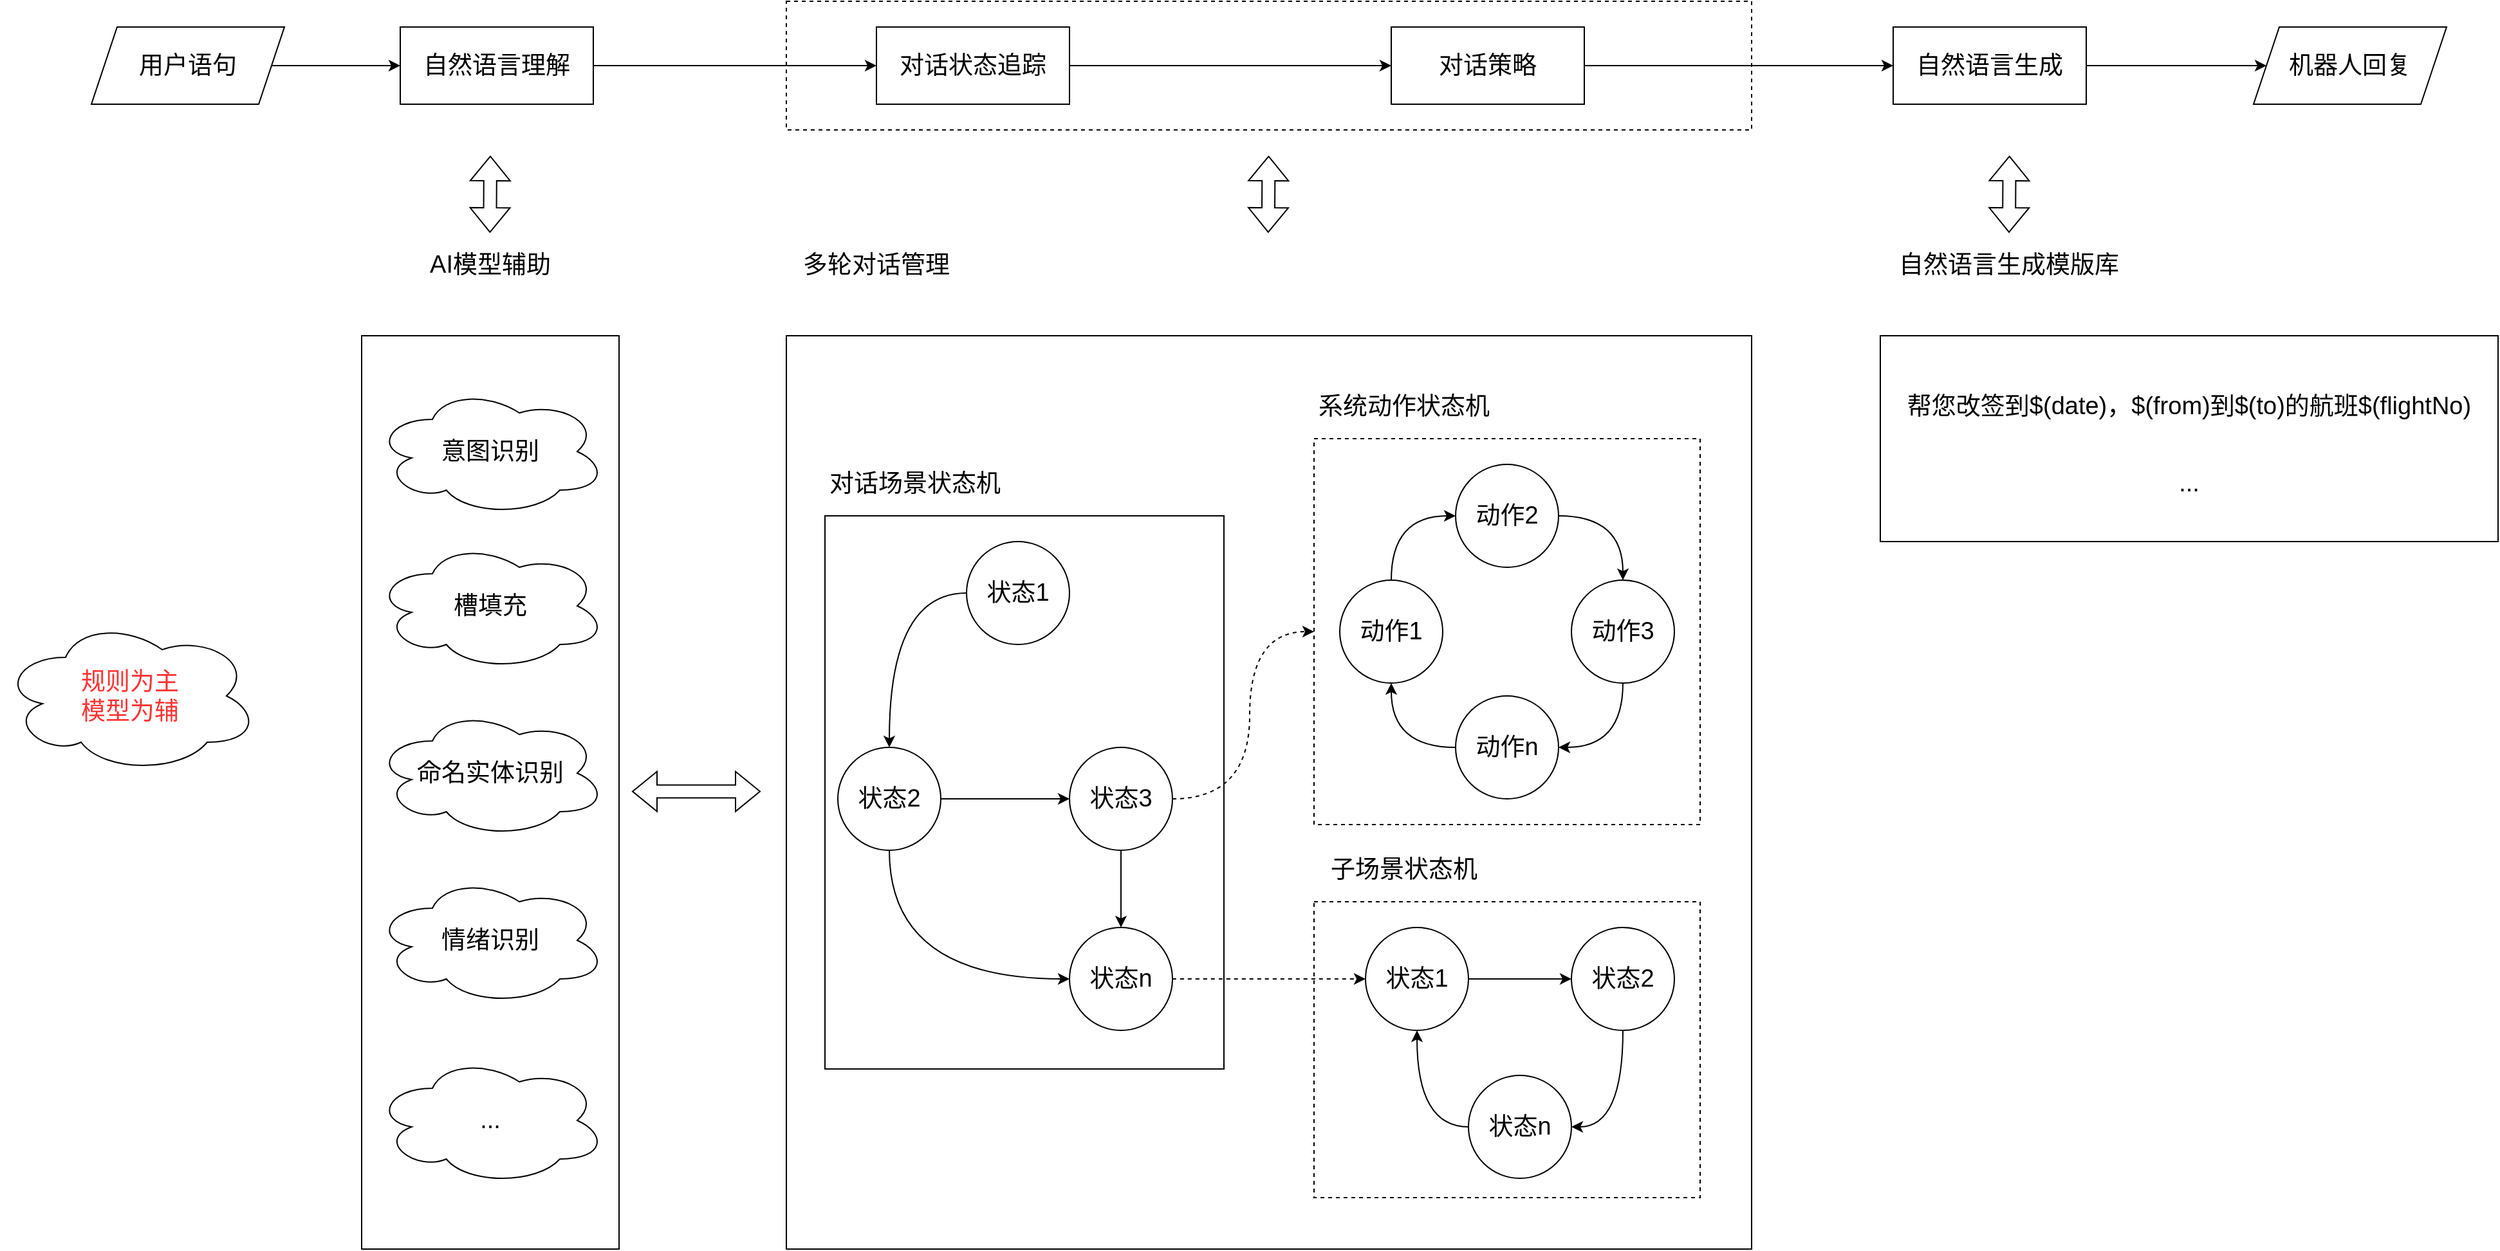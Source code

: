 <mxfile version="16.0.3" type="github">
  <diagram id="rdF5DC8ADCqOEM-56Y4E" name="第 1 页">
    <mxGraphModel dx="2719" dy="1290" grid="1" gridSize="10" guides="1" tooltips="1" connect="1" arrows="1" fold="1" page="1" pageScale="1" pageWidth="827" pageHeight="1169" math="0" shadow="0">
      <root>
        <mxCell id="0" />
        <mxCell id="1" parent="0" />
        <mxCell id="FymUpO2ddn1shdIVuSi2-6" style="edgeStyle=orthogonalEdgeStyle;rounded=0;orthogonalLoop=1;jettySize=auto;html=1;exitX=0;exitY=0.5;exitDx=0;exitDy=0;entryX=0.5;entryY=0;entryDx=0;entryDy=0;fontSize=19;curved=1;" edge="1" parent="1" source="FymUpO2ddn1shdIVuSi2-1" target="FymUpO2ddn1shdIVuSi2-3">
          <mxGeometry relative="1" as="geometry">
            <Array as="points">
              <mxPoint x="590" y="590" />
            </Array>
          </mxGeometry>
        </mxCell>
        <mxCell id="FymUpO2ddn1shdIVuSi2-1" value="&lt;font style=&quot;font-size: 19px&quot;&gt;状态1&lt;/font&gt;" style="ellipse;whiteSpace=wrap;html=1;aspect=fixed;" vertex="1" parent="1">
          <mxGeometry x="650" y="550" width="80" height="80" as="geometry" />
        </mxCell>
        <mxCell id="FymUpO2ddn1shdIVuSi2-7" style="edgeStyle=orthogonalEdgeStyle;curved=1;rounded=0;orthogonalLoop=1;jettySize=auto;html=1;exitX=1;exitY=0.5;exitDx=0;exitDy=0;entryX=0;entryY=0.5;entryDx=0;entryDy=0;fontSize=19;" edge="1" parent="1" source="FymUpO2ddn1shdIVuSi2-3" target="FymUpO2ddn1shdIVuSi2-4">
          <mxGeometry relative="1" as="geometry" />
        </mxCell>
        <mxCell id="FymUpO2ddn1shdIVuSi2-9" style="edgeStyle=orthogonalEdgeStyle;curved=1;rounded=0;orthogonalLoop=1;jettySize=auto;html=1;exitX=0.5;exitY=1;exitDx=0;exitDy=0;entryX=0;entryY=0.5;entryDx=0;entryDy=0;fontSize=19;" edge="1" parent="1" source="FymUpO2ddn1shdIVuSi2-3" target="FymUpO2ddn1shdIVuSi2-5">
          <mxGeometry relative="1" as="geometry" />
        </mxCell>
        <mxCell id="FymUpO2ddn1shdIVuSi2-3" value="&lt;font style=&quot;font-size: 19px&quot;&gt;状态2&lt;/font&gt;" style="ellipse;whiteSpace=wrap;html=1;aspect=fixed;" vertex="1" parent="1">
          <mxGeometry x="550" y="710" width="80" height="80" as="geometry" />
        </mxCell>
        <mxCell id="FymUpO2ddn1shdIVuSi2-8" style="edgeStyle=orthogonalEdgeStyle;curved=1;rounded=0;orthogonalLoop=1;jettySize=auto;html=1;exitX=0.5;exitY=1;exitDx=0;exitDy=0;entryX=0.5;entryY=0;entryDx=0;entryDy=0;fontSize=19;" edge="1" parent="1" source="FymUpO2ddn1shdIVuSi2-4" target="FymUpO2ddn1shdIVuSi2-5">
          <mxGeometry relative="1" as="geometry" />
        </mxCell>
        <mxCell id="FymUpO2ddn1shdIVuSi2-24" style="edgeStyle=orthogonalEdgeStyle;curved=1;rounded=0;orthogonalLoop=1;jettySize=auto;html=1;exitX=1;exitY=0.5;exitDx=0;exitDy=0;dashed=1;fontSize=19;" edge="1" parent="1" source="FymUpO2ddn1shdIVuSi2-4" target="FymUpO2ddn1shdIVuSi2-26">
          <mxGeometry relative="1" as="geometry">
            <mxPoint x="900" y="620" as="targetPoint" />
            <Array as="points">
              <mxPoint x="870" y="750" />
              <mxPoint x="870" y="620" />
            </Array>
          </mxGeometry>
        </mxCell>
        <mxCell id="FymUpO2ddn1shdIVuSi2-4" value="&lt;font style=&quot;font-size: 19px&quot;&gt;状态3&lt;/font&gt;" style="ellipse;whiteSpace=wrap;html=1;aspect=fixed;" vertex="1" parent="1">
          <mxGeometry x="730" y="710" width="80" height="80" as="geometry" />
        </mxCell>
        <mxCell id="FymUpO2ddn1shdIVuSi2-33" style="edgeStyle=orthogonalEdgeStyle;curved=1;rounded=0;orthogonalLoop=1;jettySize=auto;html=1;exitX=1;exitY=0.5;exitDx=0;exitDy=0;entryX=0;entryY=0.5;entryDx=0;entryDy=0;fontSize=19;dashed=1;" edge="1" parent="1" source="FymUpO2ddn1shdIVuSi2-5" target="FymUpO2ddn1shdIVuSi2-25">
          <mxGeometry relative="1" as="geometry" />
        </mxCell>
        <mxCell id="FymUpO2ddn1shdIVuSi2-5" value="&lt;font style=&quot;font-size: 19px&quot;&gt;状态n&lt;/font&gt;" style="ellipse;whiteSpace=wrap;html=1;aspect=fixed;" vertex="1" parent="1">
          <mxGeometry x="730" y="850" width="80" height="80" as="geometry" />
        </mxCell>
        <mxCell id="FymUpO2ddn1shdIVuSi2-17" style="edgeStyle=orthogonalEdgeStyle;curved=1;rounded=0;orthogonalLoop=1;jettySize=auto;html=1;exitX=0.5;exitY=0;exitDx=0;exitDy=0;entryX=0;entryY=0.5;entryDx=0;entryDy=0;fontSize=19;" edge="1" parent="1" source="FymUpO2ddn1shdIVuSi2-10" target="FymUpO2ddn1shdIVuSi2-16">
          <mxGeometry relative="1" as="geometry" />
        </mxCell>
        <mxCell id="FymUpO2ddn1shdIVuSi2-10" value="&lt;font style=&quot;font-size: 19px&quot;&gt;动作1&lt;/font&gt;" style="ellipse;whiteSpace=wrap;html=1;aspect=fixed;" vertex="1" parent="1">
          <mxGeometry x="940" y="580" width="80" height="80" as="geometry" />
        </mxCell>
        <mxCell id="FymUpO2ddn1shdIVuSi2-14" style="edgeStyle=orthogonalEdgeStyle;curved=1;rounded=0;orthogonalLoop=1;jettySize=auto;html=1;exitX=0.5;exitY=1;exitDx=0;exitDy=0;entryX=1;entryY=0.5;entryDx=0;entryDy=0;fontSize=19;" edge="1" parent="1" source="FymUpO2ddn1shdIVuSi2-11" target="FymUpO2ddn1shdIVuSi2-12">
          <mxGeometry relative="1" as="geometry" />
        </mxCell>
        <mxCell id="FymUpO2ddn1shdIVuSi2-11" value="&lt;font style=&quot;font-size: 19px&quot;&gt;动作3&lt;/font&gt;" style="ellipse;whiteSpace=wrap;html=1;aspect=fixed;" vertex="1" parent="1">
          <mxGeometry x="1120" y="580" width="80" height="80" as="geometry" />
        </mxCell>
        <mxCell id="FymUpO2ddn1shdIVuSi2-15" style="edgeStyle=orthogonalEdgeStyle;curved=1;rounded=0;orthogonalLoop=1;jettySize=auto;html=1;exitX=0;exitY=0.5;exitDx=0;exitDy=0;fontSize=19;" edge="1" parent="1" source="FymUpO2ddn1shdIVuSi2-12" target="FymUpO2ddn1shdIVuSi2-10">
          <mxGeometry relative="1" as="geometry" />
        </mxCell>
        <mxCell id="FymUpO2ddn1shdIVuSi2-12" value="&lt;font style=&quot;font-size: 19px&quot;&gt;动作n&lt;/font&gt;" style="ellipse;whiteSpace=wrap;html=1;aspect=fixed;" vertex="1" parent="1">
          <mxGeometry x="1030" y="670" width="80" height="80" as="geometry" />
        </mxCell>
        <mxCell id="FymUpO2ddn1shdIVuSi2-18" style="edgeStyle=orthogonalEdgeStyle;curved=1;rounded=0;orthogonalLoop=1;jettySize=auto;html=1;exitX=1;exitY=0.5;exitDx=0;exitDy=0;fontSize=19;" edge="1" parent="1" source="FymUpO2ddn1shdIVuSi2-16" target="FymUpO2ddn1shdIVuSi2-11">
          <mxGeometry relative="1" as="geometry" />
        </mxCell>
        <mxCell id="FymUpO2ddn1shdIVuSi2-16" value="&lt;font style=&quot;font-size: 19px&quot;&gt;动作2&lt;/font&gt;" style="ellipse;whiteSpace=wrap;html=1;aspect=fixed;" vertex="1" parent="1">
          <mxGeometry x="1030" y="490" width="80" height="80" as="geometry" />
        </mxCell>
        <mxCell id="FymUpO2ddn1shdIVuSi2-20" value="系统动作状态机" style="text;html=1;strokeColor=none;fillColor=none;align=center;verticalAlign=middle;whiteSpace=wrap;rounded=0;dashed=1;fontSize=19;" vertex="1" parent="1">
          <mxGeometry x="920" y="430" width="140" height="30" as="geometry" />
        </mxCell>
        <mxCell id="FymUpO2ddn1shdIVuSi2-21" value="对话场景状态机" style="text;html=1;strokeColor=none;fillColor=none;align=center;verticalAlign=middle;whiteSpace=wrap;rounded=0;dashed=1;fontSize=19;" vertex="1" parent="1">
          <mxGeometry x="540" y="490" width="140" height="30" as="geometry" />
        </mxCell>
        <mxCell id="FymUpO2ddn1shdIVuSi2-29" style="edgeStyle=orthogonalEdgeStyle;curved=1;rounded=0;orthogonalLoop=1;jettySize=auto;html=1;exitX=1;exitY=0.5;exitDx=0;exitDy=0;fontSize=19;" edge="1" parent="1" source="FymUpO2ddn1shdIVuSi2-25" target="FymUpO2ddn1shdIVuSi2-27">
          <mxGeometry relative="1" as="geometry" />
        </mxCell>
        <mxCell id="FymUpO2ddn1shdIVuSi2-25" value="&lt;span style=&quot;font-size: 19px&quot;&gt;状态1&lt;/span&gt;" style="ellipse;whiteSpace=wrap;html=1;aspect=fixed;" vertex="1" parent="1">
          <mxGeometry x="960" y="850" width="80" height="80" as="geometry" />
        </mxCell>
        <mxCell id="FymUpO2ddn1shdIVuSi2-26" value="" style="rounded=0;whiteSpace=wrap;html=1;fontSize=19;fillColor=none;dashed=1;" vertex="1" parent="1">
          <mxGeometry x="920" y="470" width="300" height="300" as="geometry" />
        </mxCell>
        <mxCell id="FymUpO2ddn1shdIVuSi2-30" style="edgeStyle=orthogonalEdgeStyle;curved=1;rounded=0;orthogonalLoop=1;jettySize=auto;html=1;exitX=0.5;exitY=1;exitDx=0;exitDy=0;entryX=1;entryY=0.5;entryDx=0;entryDy=0;fontSize=19;" edge="1" parent="1" source="FymUpO2ddn1shdIVuSi2-27" target="FymUpO2ddn1shdIVuSi2-28">
          <mxGeometry relative="1" as="geometry" />
        </mxCell>
        <mxCell id="FymUpO2ddn1shdIVuSi2-27" value="&lt;span style=&quot;font-size: 19px&quot;&gt;状态2&lt;/span&gt;" style="ellipse;whiteSpace=wrap;html=1;aspect=fixed;" vertex="1" parent="1">
          <mxGeometry x="1120" y="850" width="80" height="80" as="geometry" />
        </mxCell>
        <mxCell id="FymUpO2ddn1shdIVuSi2-31" style="edgeStyle=orthogonalEdgeStyle;curved=1;rounded=0;orthogonalLoop=1;jettySize=auto;html=1;exitX=0;exitY=0.5;exitDx=0;exitDy=0;entryX=0.5;entryY=1;entryDx=0;entryDy=0;fontSize=19;" edge="1" parent="1" source="FymUpO2ddn1shdIVuSi2-28" target="FymUpO2ddn1shdIVuSi2-25">
          <mxGeometry relative="1" as="geometry" />
        </mxCell>
        <mxCell id="FymUpO2ddn1shdIVuSi2-28" value="&lt;span style=&quot;font-size: 19px&quot;&gt;状态n&lt;/span&gt;" style="ellipse;whiteSpace=wrap;html=1;aspect=fixed;" vertex="1" parent="1">
          <mxGeometry x="1040" y="965" width="80" height="80" as="geometry" />
        </mxCell>
        <mxCell id="FymUpO2ddn1shdIVuSi2-32" value="" style="rounded=0;whiteSpace=wrap;html=1;fontSize=19;fillColor=none;dashed=1;" vertex="1" parent="1">
          <mxGeometry x="920" y="830" width="300" height="230" as="geometry" />
        </mxCell>
        <mxCell id="FymUpO2ddn1shdIVuSi2-34" value="" style="rounded=0;whiteSpace=wrap;html=1;fontSize=19;fillColor=none;" vertex="1" parent="1">
          <mxGeometry x="540" y="530" width="310" height="430" as="geometry" />
        </mxCell>
        <mxCell id="FymUpO2ddn1shdIVuSi2-35" value="子场景状态机" style="text;html=1;strokeColor=none;fillColor=none;align=center;verticalAlign=middle;whiteSpace=wrap;rounded=0;dashed=1;fontSize=19;" vertex="1" parent="1">
          <mxGeometry x="920" y="790" width="140" height="30" as="geometry" />
        </mxCell>
        <mxCell id="FymUpO2ddn1shdIVuSi2-36" value="意图识别" style="ellipse;shape=cloud;whiteSpace=wrap;html=1;fontSize=19;fillColor=none;" vertex="1" parent="1">
          <mxGeometry x="190" y="430" width="180" height="100" as="geometry" />
        </mxCell>
        <mxCell id="FymUpO2ddn1shdIVuSi2-39" value="槽填充" style="ellipse;shape=cloud;whiteSpace=wrap;html=1;fontSize=19;fillColor=none;" vertex="1" parent="1">
          <mxGeometry x="190" y="550" width="180" height="100" as="geometry" />
        </mxCell>
        <mxCell id="FymUpO2ddn1shdIVuSi2-40" value="命名实体识别" style="ellipse;shape=cloud;whiteSpace=wrap;html=1;fontSize=19;fillColor=none;" vertex="1" parent="1">
          <mxGeometry x="190" y="680" width="180" height="100" as="geometry" />
        </mxCell>
        <mxCell id="FymUpO2ddn1shdIVuSi2-41" value="情绪识别" style="ellipse;shape=cloud;whiteSpace=wrap;html=1;fontSize=19;fillColor=none;" vertex="1" parent="1">
          <mxGeometry x="190" y="810" width="180" height="100" as="geometry" />
        </mxCell>
        <mxCell id="FymUpO2ddn1shdIVuSi2-42" value="..." style="ellipse;shape=cloud;whiteSpace=wrap;html=1;fontSize=19;fillColor=none;" vertex="1" parent="1">
          <mxGeometry x="190" y="950" width="180" height="100" as="geometry" />
        </mxCell>
        <mxCell id="FymUpO2ddn1shdIVuSi2-45" value="" style="shape=flexArrow;endArrow=classic;startArrow=classic;html=1;rounded=0;fontSize=19;curved=1;" edge="1" parent="1">
          <mxGeometry width="100" height="100" relative="1" as="geometry">
            <mxPoint x="390" y="744.29" as="sourcePoint" />
            <mxPoint x="490" y="744.29" as="targetPoint" />
          </mxGeometry>
        </mxCell>
        <mxCell id="FymUpO2ddn1shdIVuSi2-46" value="AI模型辅助" style="text;html=1;strokeColor=none;fillColor=none;align=center;verticalAlign=middle;whiteSpace=wrap;rounded=0;dashed=1;fontSize=19;" vertex="1" parent="1">
          <mxGeometry x="210" y="320" width="140" height="30" as="geometry" />
        </mxCell>
        <mxCell id="FymUpO2ddn1shdIVuSi2-48" value="多轮对话管理" style="text;html=1;strokeColor=none;fillColor=none;align=center;verticalAlign=middle;whiteSpace=wrap;rounded=0;dashed=1;fontSize=19;" vertex="1" parent="1">
          <mxGeometry x="510" y="320" width="140" height="30" as="geometry" />
        </mxCell>
        <mxCell id="FymUpO2ddn1shdIVuSi2-51" value="" style="rounded=0;whiteSpace=wrap;html=1;fontSize=19;fillColor=none;" vertex="1" parent="1">
          <mxGeometry x="180" y="390" width="200" height="710" as="geometry" />
        </mxCell>
        <mxCell id="FymUpO2ddn1shdIVuSi2-52" value="&lt;font color=&quot;#ff3333&quot;&gt;规则为主&lt;br&gt;模型为辅&lt;/font&gt;" style="ellipse;shape=cloud;whiteSpace=wrap;html=1;fontSize=19;fillColor=none;" vertex="1" parent="1">
          <mxGeometry x="-100" y="610" width="200" height="120" as="geometry" />
        </mxCell>
        <mxCell id="FymUpO2ddn1shdIVuSi2-53" value="" style="rounded=0;whiteSpace=wrap;html=1;fontSize=19;fillColor=none;" vertex="1" parent="1">
          <mxGeometry x="510" y="390" width="750" height="710" as="geometry" />
        </mxCell>
        <mxCell id="FymUpO2ddn1shdIVuSi2-61" style="edgeStyle=orthogonalEdgeStyle;curved=1;rounded=0;orthogonalLoop=1;jettySize=auto;html=1;exitX=1;exitY=0.5;exitDx=0;exitDy=0;entryX=0;entryY=0.5;entryDx=0;entryDy=0;fontSize=19;fontColor=#000000;" edge="1" parent="1" source="FymUpO2ddn1shdIVuSi2-54" target="FymUpO2ddn1shdIVuSi2-56">
          <mxGeometry relative="1" as="geometry" />
        </mxCell>
        <mxCell id="FymUpO2ddn1shdIVuSi2-54" value="&lt;font color=&quot;#000000&quot;&gt;用户语句&lt;/font&gt;" style="shape=parallelogram;perimeter=parallelogramPerimeter;whiteSpace=wrap;html=1;fixedSize=1;fontSize=19;fontColor=#FF3333;fillColor=none;" vertex="1" parent="1">
          <mxGeometry x="-30" y="150" width="150" height="60" as="geometry" />
        </mxCell>
        <mxCell id="FymUpO2ddn1shdIVuSi2-62" style="edgeStyle=orthogonalEdgeStyle;curved=1;rounded=0;orthogonalLoop=1;jettySize=auto;html=1;exitX=1;exitY=0.5;exitDx=0;exitDy=0;entryX=0;entryY=0.5;entryDx=0;entryDy=0;fontSize=19;fontColor=#000000;" edge="1" parent="1" source="FymUpO2ddn1shdIVuSi2-56" target="FymUpO2ddn1shdIVuSi2-57">
          <mxGeometry relative="1" as="geometry" />
        </mxCell>
        <mxCell id="FymUpO2ddn1shdIVuSi2-56" value="自然语言理解" style="rounded=0;whiteSpace=wrap;html=1;fontSize=19;fontColor=#000000;fillColor=none;" vertex="1" parent="1">
          <mxGeometry x="210" y="150" width="150" height="60" as="geometry" />
        </mxCell>
        <mxCell id="FymUpO2ddn1shdIVuSi2-63" style="edgeStyle=orthogonalEdgeStyle;curved=1;rounded=0;orthogonalLoop=1;jettySize=auto;html=1;exitX=1;exitY=0.5;exitDx=0;exitDy=0;entryX=0;entryY=0.5;entryDx=0;entryDy=0;fontSize=19;fontColor=#000000;" edge="1" parent="1" source="FymUpO2ddn1shdIVuSi2-57" target="FymUpO2ddn1shdIVuSi2-58">
          <mxGeometry relative="1" as="geometry" />
        </mxCell>
        <mxCell id="FymUpO2ddn1shdIVuSi2-57" value="对话状态追踪" style="rounded=0;whiteSpace=wrap;html=1;fontSize=19;fontColor=#000000;fillColor=none;" vertex="1" parent="1">
          <mxGeometry x="580" y="150" width="150" height="60" as="geometry" />
        </mxCell>
        <mxCell id="FymUpO2ddn1shdIVuSi2-64" style="edgeStyle=orthogonalEdgeStyle;curved=1;rounded=0;orthogonalLoop=1;jettySize=auto;html=1;exitX=1;exitY=0.5;exitDx=0;exitDy=0;entryX=0;entryY=0.5;entryDx=0;entryDy=0;fontSize=19;fontColor=#000000;" edge="1" parent="1" source="FymUpO2ddn1shdIVuSi2-58" target="FymUpO2ddn1shdIVuSi2-59">
          <mxGeometry relative="1" as="geometry" />
        </mxCell>
        <mxCell id="FymUpO2ddn1shdIVuSi2-58" value="对话策略" style="rounded=0;whiteSpace=wrap;html=1;fontSize=19;fontColor=#000000;fillColor=none;" vertex="1" parent="1">
          <mxGeometry x="980" y="150" width="150" height="60" as="geometry" />
        </mxCell>
        <mxCell id="FymUpO2ddn1shdIVuSi2-65" style="edgeStyle=orthogonalEdgeStyle;curved=1;rounded=0;orthogonalLoop=1;jettySize=auto;html=1;exitX=1;exitY=0.5;exitDx=0;exitDy=0;entryX=0;entryY=0.5;entryDx=0;entryDy=0;fontSize=19;fontColor=#000000;" edge="1" parent="1" source="FymUpO2ddn1shdIVuSi2-59" target="FymUpO2ddn1shdIVuSi2-60">
          <mxGeometry relative="1" as="geometry" />
        </mxCell>
        <mxCell id="FymUpO2ddn1shdIVuSi2-59" value="自然语言生成" style="rounded=0;whiteSpace=wrap;html=1;fontSize=19;fontColor=#000000;fillColor=none;" vertex="1" parent="1">
          <mxGeometry x="1370" y="150" width="150" height="60" as="geometry" />
        </mxCell>
        <mxCell id="FymUpO2ddn1shdIVuSi2-60" value="&lt;font color=&quot;#000000&quot;&gt;&lt;span&gt;机器人回复&lt;/span&gt;&lt;/font&gt;" style="shape=parallelogram;perimeter=parallelogramPerimeter;whiteSpace=wrap;html=1;fixedSize=1;fontSize=19;fontColor=#FF3333;fillColor=none;" vertex="1" parent="1">
          <mxGeometry x="1650" y="150" width="150" height="60" as="geometry" />
        </mxCell>
        <mxCell id="FymUpO2ddn1shdIVuSi2-67" value="" style="shape=flexArrow;endArrow=classic;startArrow=classic;html=1;rounded=0;fontSize=19;fontColor=#000000;curved=1;" edge="1" parent="1">
          <mxGeometry width="100" height="100" relative="1" as="geometry">
            <mxPoint x="279.67" y="310" as="sourcePoint" />
            <mxPoint x="280" y="250" as="targetPoint" />
          </mxGeometry>
        </mxCell>
        <mxCell id="FymUpO2ddn1shdIVuSi2-68" value="" style="rounded=0;whiteSpace=wrap;html=1;fontSize=19;fontColor=#000000;fillColor=none;dashed=1;" vertex="1" parent="1">
          <mxGeometry x="510" y="130" width="750" height="100" as="geometry" />
        </mxCell>
        <mxCell id="FymUpO2ddn1shdIVuSi2-70" value="" style="shape=flexArrow;endArrow=classic;startArrow=classic;html=1;rounded=0;fontSize=19;fontColor=#000000;curved=1;" edge="1" parent="1">
          <mxGeometry width="100" height="100" relative="1" as="geometry">
            <mxPoint x="884.41" y="310" as="sourcePoint" />
            <mxPoint x="884.74" y="250" as="targetPoint" />
          </mxGeometry>
        </mxCell>
        <mxCell id="FymUpO2ddn1shdIVuSi2-71" value="帮您改签到$(date)，$(from)到$(to)的航班$(flightNo)" style="text;html=1;strokeColor=none;fillColor=none;align=center;verticalAlign=middle;whiteSpace=wrap;rounded=0;dashed=1;fontSize=19;fontColor=#000000;" vertex="1" parent="1">
          <mxGeometry x="1370" y="430" width="460" height="30" as="geometry" />
        </mxCell>
        <mxCell id="FymUpO2ddn1shdIVuSi2-73" value="..." style="text;html=1;strokeColor=none;fillColor=none;align=center;verticalAlign=middle;whiteSpace=wrap;rounded=0;dashed=1;fontSize=19;fontColor=#000000;" vertex="1" parent="1">
          <mxGeometry x="1370" y="490" width="460" height="30" as="geometry" />
        </mxCell>
        <mxCell id="FymUpO2ddn1shdIVuSi2-74" value="" style="rounded=0;whiteSpace=wrap;html=1;fontSize=19;fillColor=none;" vertex="1" parent="1">
          <mxGeometry x="1360" y="390" width="480" height="160" as="geometry" />
        </mxCell>
        <mxCell id="FymUpO2ddn1shdIVuSi2-75" value="自然语言生成模版库" style="text;html=1;strokeColor=none;fillColor=none;align=center;verticalAlign=middle;whiteSpace=wrap;rounded=0;dashed=1;fontSize=19;" vertex="1" parent="1">
          <mxGeometry x="1360" y="320" width="200" height="30" as="geometry" />
        </mxCell>
        <mxCell id="FymUpO2ddn1shdIVuSi2-76" value="" style="shape=flexArrow;endArrow=classic;startArrow=classic;html=1;rounded=0;fontSize=19;fontColor=#000000;curved=1;" edge="1" parent="1">
          <mxGeometry width="100" height="100" relative="1" as="geometry">
            <mxPoint x="1460" y="310" as="sourcePoint" />
            <mxPoint x="1460.33" y="250" as="targetPoint" />
          </mxGeometry>
        </mxCell>
      </root>
    </mxGraphModel>
  </diagram>
</mxfile>
